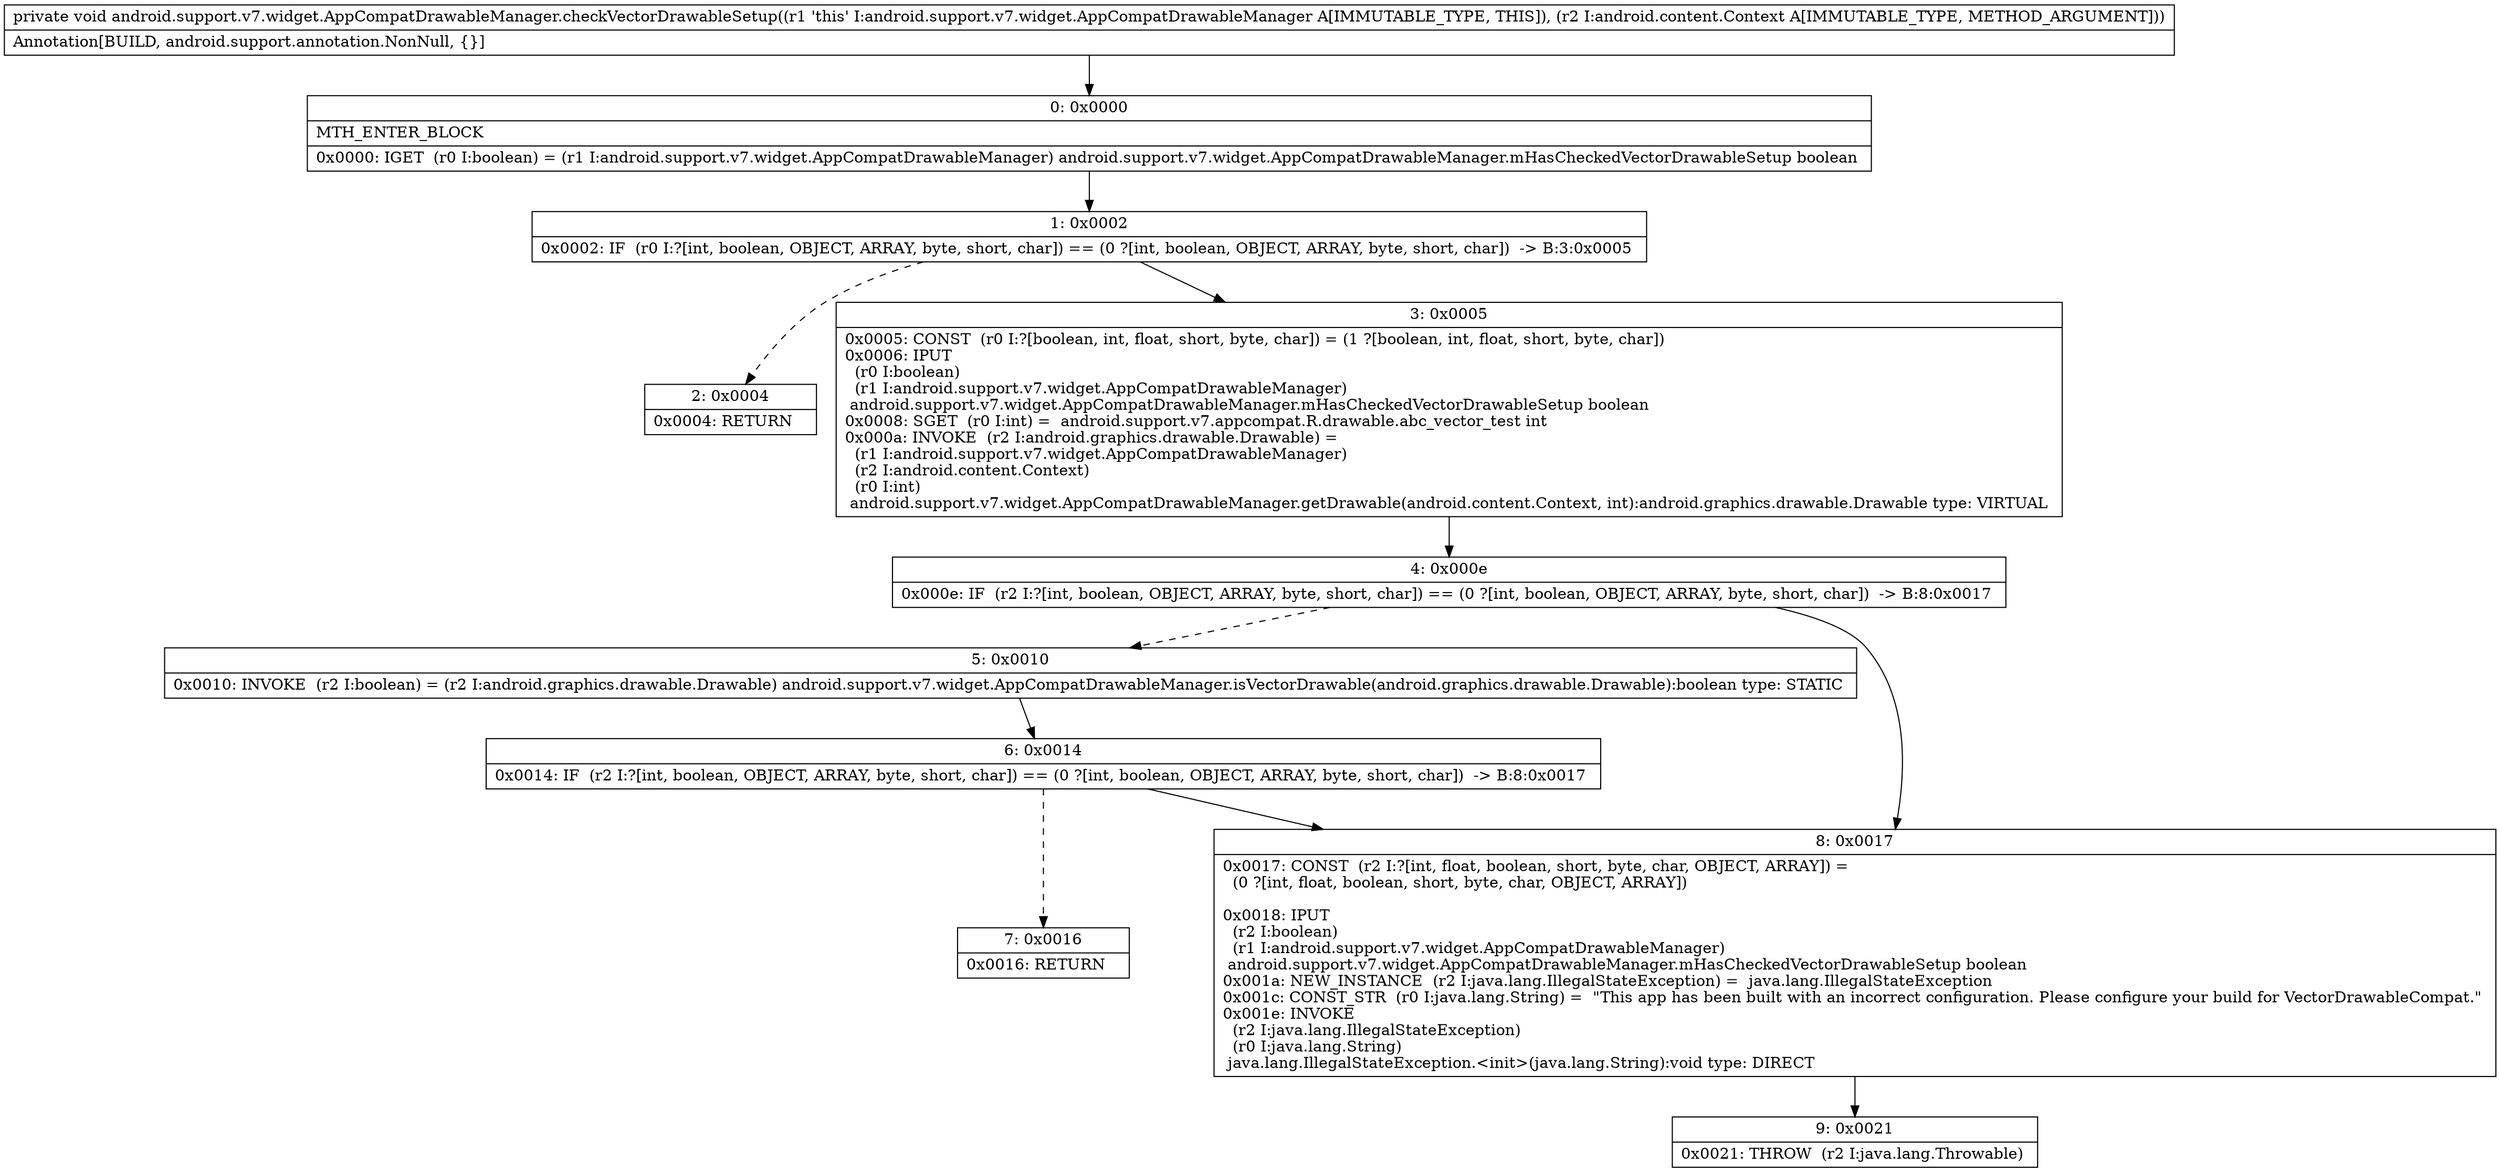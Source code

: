 digraph "CFG forandroid.support.v7.widget.AppCompatDrawableManager.checkVectorDrawableSetup(Landroid\/content\/Context;)V" {
Node_0 [shape=record,label="{0\:\ 0x0000|MTH_ENTER_BLOCK\l|0x0000: IGET  (r0 I:boolean) = (r1 I:android.support.v7.widget.AppCompatDrawableManager) android.support.v7.widget.AppCompatDrawableManager.mHasCheckedVectorDrawableSetup boolean \l}"];
Node_1 [shape=record,label="{1\:\ 0x0002|0x0002: IF  (r0 I:?[int, boolean, OBJECT, ARRAY, byte, short, char]) == (0 ?[int, boolean, OBJECT, ARRAY, byte, short, char])  \-\> B:3:0x0005 \l}"];
Node_2 [shape=record,label="{2\:\ 0x0004|0x0004: RETURN   \l}"];
Node_3 [shape=record,label="{3\:\ 0x0005|0x0005: CONST  (r0 I:?[boolean, int, float, short, byte, char]) = (1 ?[boolean, int, float, short, byte, char]) \l0x0006: IPUT  \l  (r0 I:boolean)\l  (r1 I:android.support.v7.widget.AppCompatDrawableManager)\l android.support.v7.widget.AppCompatDrawableManager.mHasCheckedVectorDrawableSetup boolean \l0x0008: SGET  (r0 I:int) =  android.support.v7.appcompat.R.drawable.abc_vector_test int \l0x000a: INVOKE  (r2 I:android.graphics.drawable.Drawable) = \l  (r1 I:android.support.v7.widget.AppCompatDrawableManager)\l  (r2 I:android.content.Context)\l  (r0 I:int)\l android.support.v7.widget.AppCompatDrawableManager.getDrawable(android.content.Context, int):android.graphics.drawable.Drawable type: VIRTUAL \l}"];
Node_4 [shape=record,label="{4\:\ 0x000e|0x000e: IF  (r2 I:?[int, boolean, OBJECT, ARRAY, byte, short, char]) == (0 ?[int, boolean, OBJECT, ARRAY, byte, short, char])  \-\> B:8:0x0017 \l}"];
Node_5 [shape=record,label="{5\:\ 0x0010|0x0010: INVOKE  (r2 I:boolean) = (r2 I:android.graphics.drawable.Drawable) android.support.v7.widget.AppCompatDrawableManager.isVectorDrawable(android.graphics.drawable.Drawable):boolean type: STATIC \l}"];
Node_6 [shape=record,label="{6\:\ 0x0014|0x0014: IF  (r2 I:?[int, boolean, OBJECT, ARRAY, byte, short, char]) == (0 ?[int, boolean, OBJECT, ARRAY, byte, short, char])  \-\> B:8:0x0017 \l}"];
Node_7 [shape=record,label="{7\:\ 0x0016|0x0016: RETURN   \l}"];
Node_8 [shape=record,label="{8\:\ 0x0017|0x0017: CONST  (r2 I:?[int, float, boolean, short, byte, char, OBJECT, ARRAY]) = \l  (0 ?[int, float, boolean, short, byte, char, OBJECT, ARRAY])\l \l0x0018: IPUT  \l  (r2 I:boolean)\l  (r1 I:android.support.v7.widget.AppCompatDrawableManager)\l android.support.v7.widget.AppCompatDrawableManager.mHasCheckedVectorDrawableSetup boolean \l0x001a: NEW_INSTANCE  (r2 I:java.lang.IllegalStateException) =  java.lang.IllegalStateException \l0x001c: CONST_STR  (r0 I:java.lang.String) =  \"This app has been built with an incorrect configuration. Please configure your build for VectorDrawableCompat.\" \l0x001e: INVOKE  \l  (r2 I:java.lang.IllegalStateException)\l  (r0 I:java.lang.String)\l java.lang.IllegalStateException.\<init\>(java.lang.String):void type: DIRECT \l}"];
Node_9 [shape=record,label="{9\:\ 0x0021|0x0021: THROW  (r2 I:java.lang.Throwable) \l}"];
MethodNode[shape=record,label="{private void android.support.v7.widget.AppCompatDrawableManager.checkVectorDrawableSetup((r1 'this' I:android.support.v7.widget.AppCompatDrawableManager A[IMMUTABLE_TYPE, THIS]), (r2 I:android.content.Context A[IMMUTABLE_TYPE, METHOD_ARGUMENT]))  | Annotation[BUILD, android.support.annotation.NonNull, \{\}]\l}"];
MethodNode -> Node_0;
Node_0 -> Node_1;
Node_1 -> Node_2[style=dashed];
Node_1 -> Node_3;
Node_3 -> Node_4;
Node_4 -> Node_5[style=dashed];
Node_4 -> Node_8;
Node_5 -> Node_6;
Node_6 -> Node_7[style=dashed];
Node_6 -> Node_8;
Node_8 -> Node_9;
}


